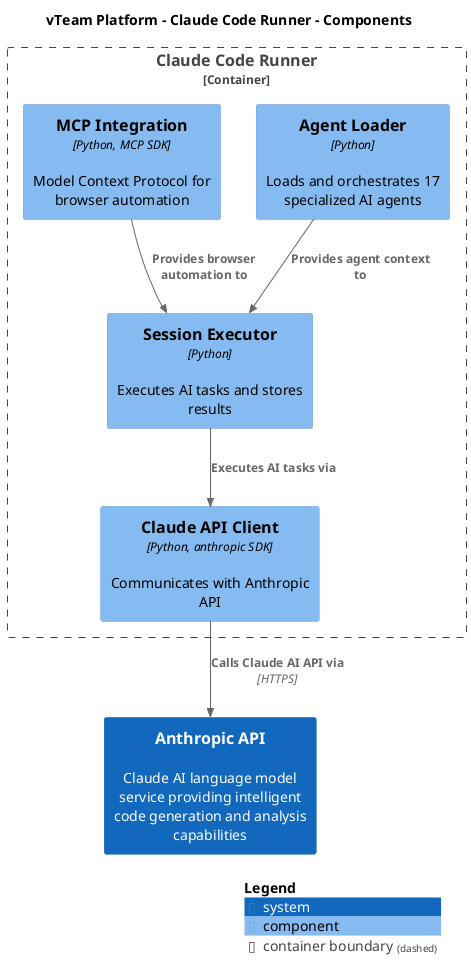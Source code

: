 @startuml
set separator none
title vTeam Platform - Claude Code Runner - Components

top to bottom direction

!include <C4/C4>
!include <C4/C4_Context>
!include <C4/C4_Component>

System(AnthropicAPI, "Anthropic API", $descr="Claude AI language model service providing intelligent code generation and analysis capabilities", $tags="", $link="")

Container_Boundary("vTeamPlatform.ClaudeCodeRunner_boundary", "Claude Code Runner", $tags="") {
  Component(vTeamPlatform.ClaudeCodeRunner.AgentLoader, "Agent Loader", $techn="Python", $descr="Loads and orchestrates 17 specialized AI agents", $tags="", $link="")
  Component(vTeamPlatform.ClaudeCodeRunner.MCPIntegration, "MCP Integration", $techn="Python, MCP SDK", $descr="Model Context Protocol for browser automation", $tags="", $link="")
  Component(vTeamPlatform.ClaudeCodeRunner.SessionExecutor, "Session Executor", $techn="Python", $descr="Executes AI tasks and stores results", $tags="", $link="")
  Component(vTeamPlatform.ClaudeCodeRunner.ClaudeAPIClient, "Claude API Client", $techn="Python, anthropic SDK", $descr="Communicates with Anthropic API", $tags="", $link="")
}

Rel(vTeamPlatform.ClaudeCodeRunner.SessionExecutor, vTeamPlatform.ClaudeCodeRunner.ClaudeAPIClient, "Executes AI tasks via", $techn="", $tags="", $link="")
Rel(vTeamPlatform.ClaudeCodeRunner.ClaudeAPIClient, AnthropicAPI, "Calls Claude AI API via", $techn="HTTPS", $tags="", $link="")
Rel(vTeamPlatform.ClaudeCodeRunner.AgentLoader, vTeamPlatform.ClaudeCodeRunner.SessionExecutor, "Provides agent context to", $techn="", $tags="", $link="")
Rel(vTeamPlatform.ClaudeCodeRunner.MCPIntegration, vTeamPlatform.ClaudeCodeRunner.SessionExecutor, "Provides browser automation to", $techn="", $tags="", $link="")

SHOW_LEGEND(true)
@enduml